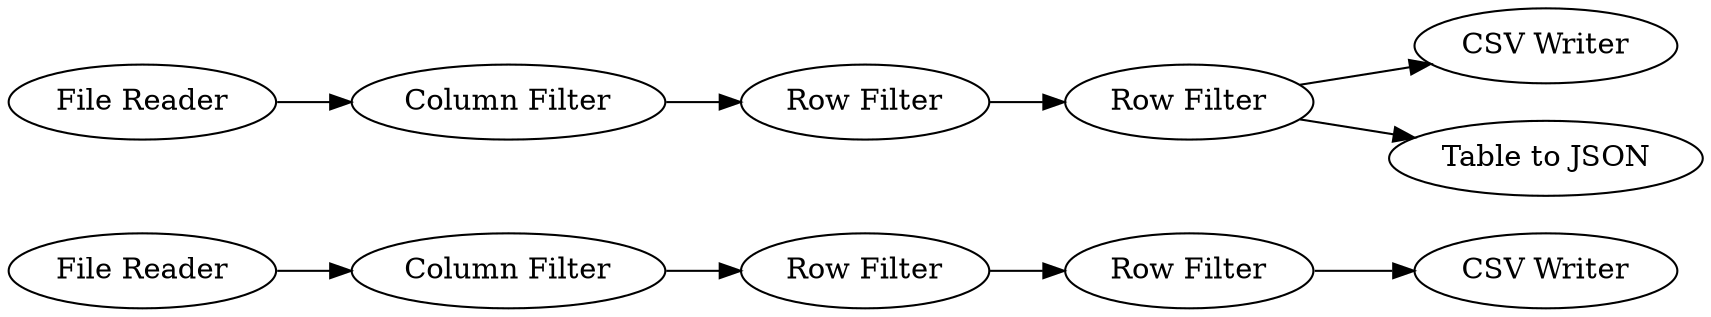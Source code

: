 digraph {
	1 [label="File Reader"]
	2 [label="Column Filter"]
	3 [label="Row Filter"]
	4 [label="Row Filter"]
	5 [label="CSV Writer"]
	6 [label="File Reader"]
	7 [label="Column Filter"]
	8 [label="Row Filter"]
	9 [label="Row Filter"]
	10 [label="CSV Writer"]
	11 [label="Table to JSON"]
	1 -> 2
	2 -> 3
	3 -> 4
	4 -> 5
	6 -> 7
	7 -> 8
	8 -> 9
	9 -> 10
	9 -> 11
	rankdir=LR
}

